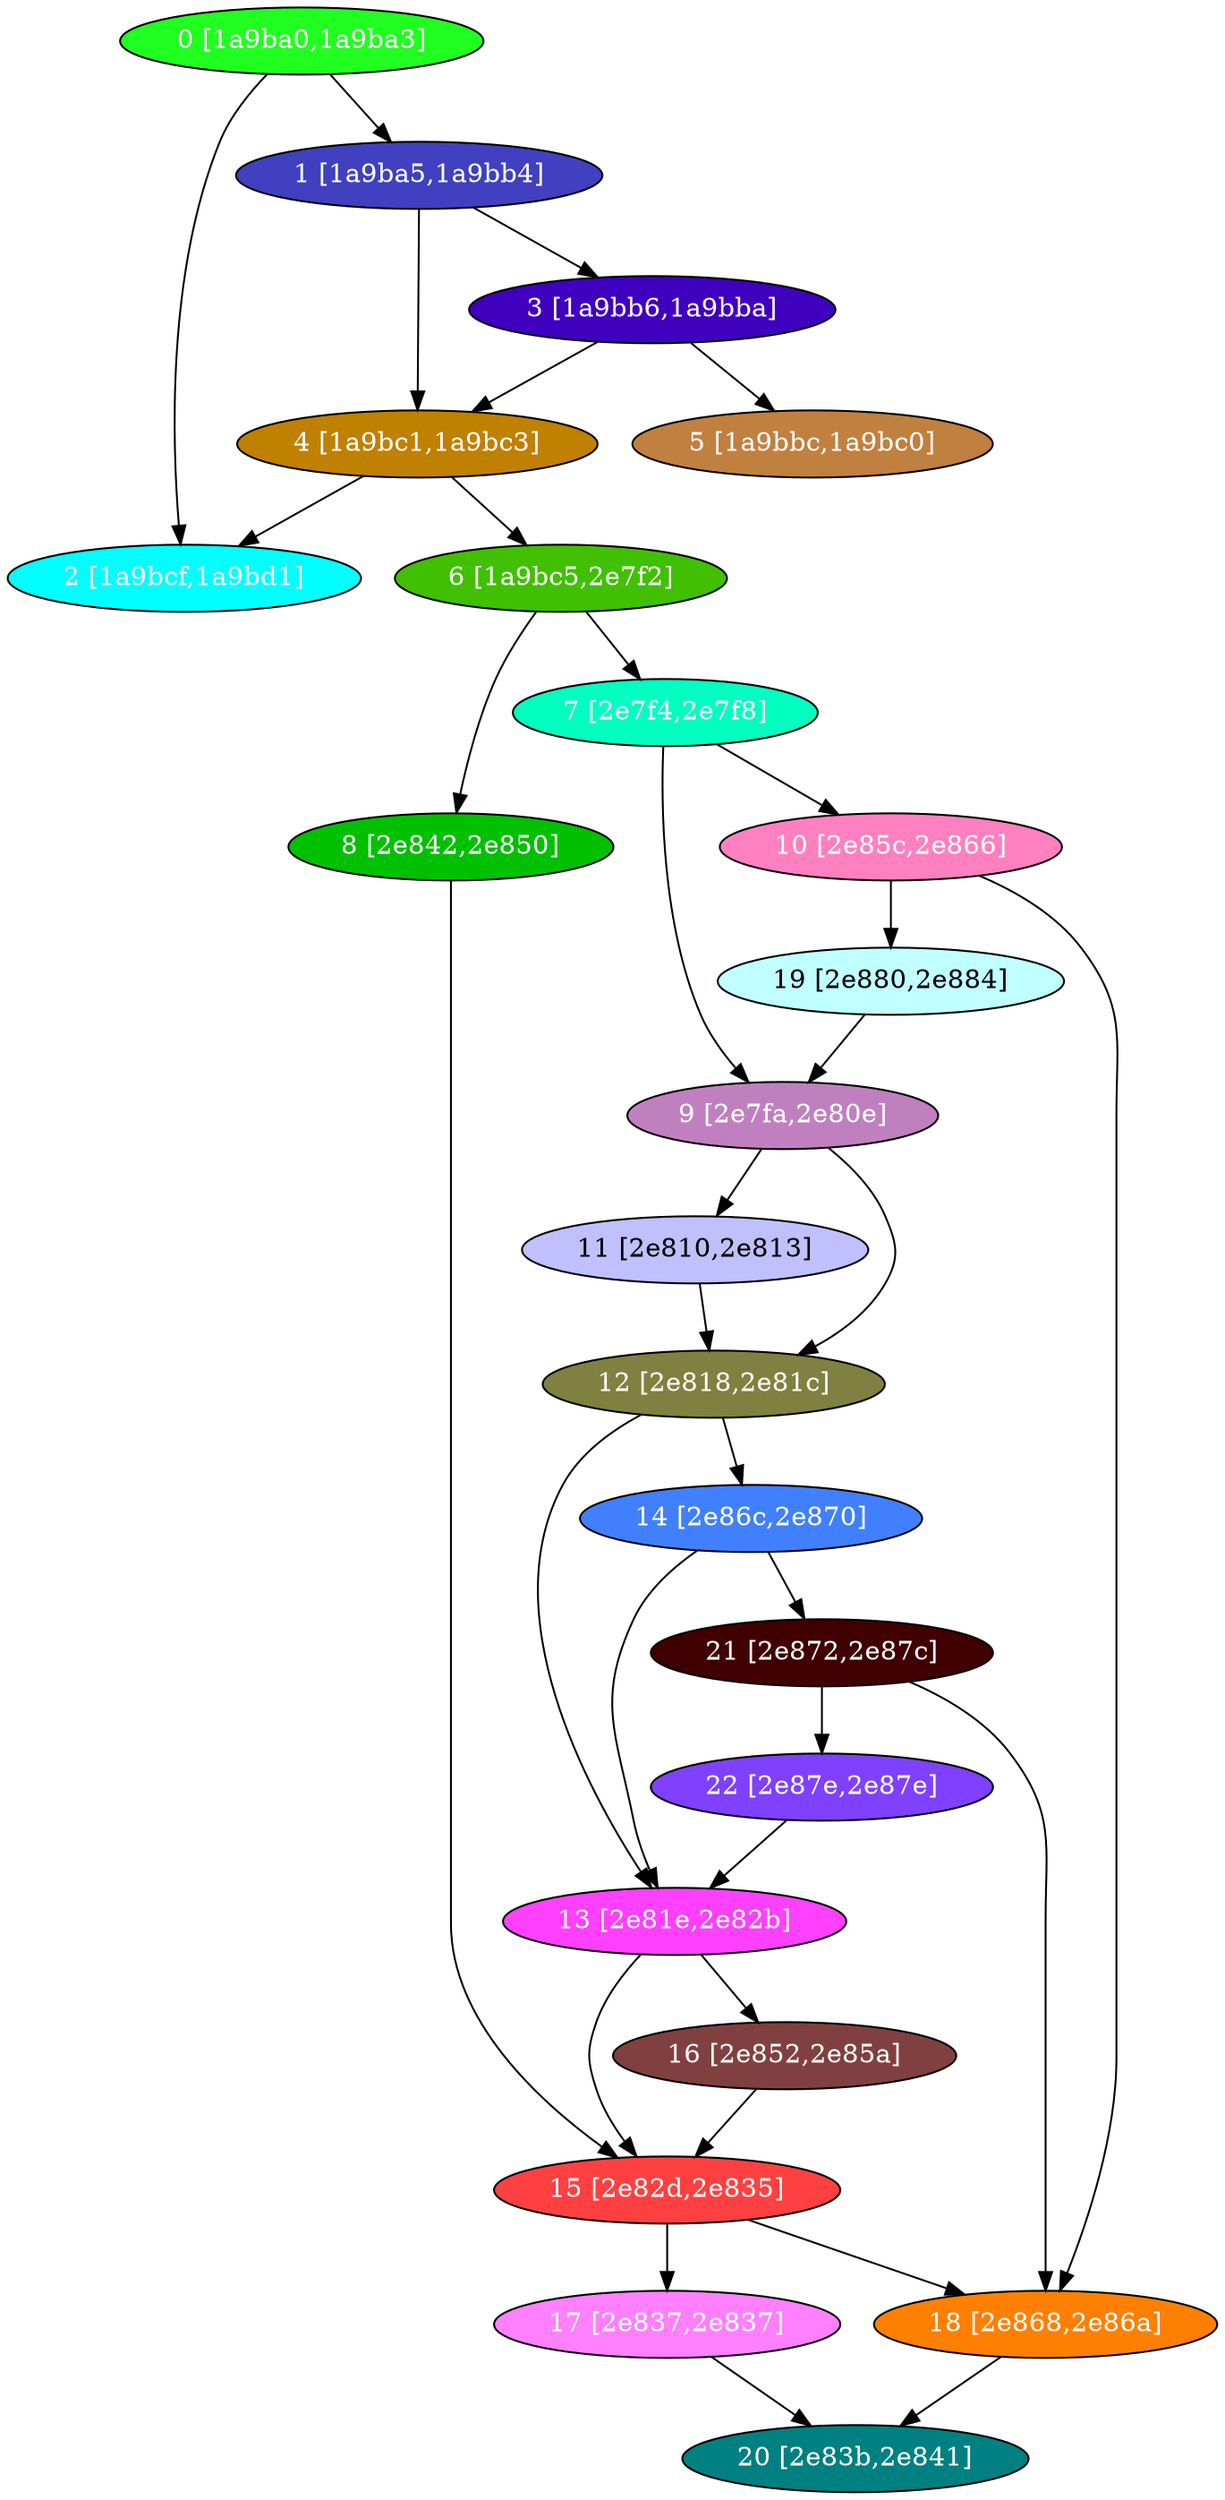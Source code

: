 diGraph libnss3{
	libnss3_0  [style=filled fillcolor="#20FF20" fontcolor="#ffffff" shape=oval label="0 [1a9ba0,1a9ba3]"]
	libnss3_1  [style=filled fillcolor="#4040C0" fontcolor="#ffffff" shape=oval label="1 [1a9ba5,1a9bb4]"]
	libnss3_2  [style=filled fillcolor="#00FFFF" fontcolor="#ffffff" shape=oval label="2 [1a9bcf,1a9bd1]"]
	libnss3_3  [style=filled fillcolor="#4000C0" fontcolor="#ffffff" shape=oval label="3 [1a9bb6,1a9bba]"]
	libnss3_4  [style=filled fillcolor="#C08000" fontcolor="#ffffff" shape=oval label="4 [1a9bc1,1a9bc3]"]
	libnss3_5  [style=filled fillcolor="#C08040" fontcolor="#ffffff" shape=oval label="5 [1a9bbc,1a9bc0]"]
	libnss3_6  [style=filled fillcolor="#40C000" fontcolor="#ffffff" shape=oval label="6 [1a9bc5,2e7f2]"]
	libnss3_7  [style=filled fillcolor="#00FFC0" fontcolor="#ffffff" shape=oval label="7 [2e7f4,2e7f8]"]
	libnss3_8  [style=filled fillcolor="#00C000" fontcolor="#ffffff" shape=oval label="8 [2e842,2e850]"]
	libnss3_9  [style=filled fillcolor="#C080C0" fontcolor="#ffffff" shape=oval label="9 [2e7fa,2e80e]"]
	libnss3_a  [style=filled fillcolor="#FF80C0" fontcolor="#ffffff" shape=oval label="10 [2e85c,2e866]"]
	libnss3_b  [style=filled fillcolor="#C0C0FF" fontcolor="#000000" shape=oval label="11 [2e810,2e813]"]
	libnss3_c  [style=filled fillcolor="#808040" fontcolor="#ffffff" shape=oval label="12 [2e818,2e81c]"]
	libnss3_d  [style=filled fillcolor="#FF40FF" fontcolor="#ffffff" shape=oval label="13 [2e81e,2e82b]"]
	libnss3_e  [style=filled fillcolor="#4080FF" fontcolor="#ffffff" shape=oval label="14 [2e86c,2e870]"]
	libnss3_f  [style=filled fillcolor="#FF4040" fontcolor="#ffffff" shape=oval label="15 [2e82d,2e835]"]
	libnss3_10  [style=filled fillcolor="#804040" fontcolor="#ffffff" shape=oval label="16 [2e852,2e85a]"]
	libnss3_11  [style=filled fillcolor="#FF80FF" fontcolor="#ffffff" shape=oval label="17 [2e837,2e837]"]
	libnss3_12  [style=filled fillcolor="#FF8000" fontcolor="#ffffff" shape=oval label="18 [2e868,2e86a]"]
	libnss3_13  [style=filled fillcolor="#C0FFFF" fontcolor="#000000" shape=oval label="19 [2e880,2e884]"]
	libnss3_14  [style=filled fillcolor="#008080" fontcolor="#ffffff" shape=oval label="20 [2e83b,2e841]"]
	libnss3_15  [style=filled fillcolor="#400000" fontcolor="#ffffff" shape=oval label="21 [2e872,2e87c]"]
	libnss3_16  [style=filled fillcolor="#8040FF" fontcolor="#ffffff" shape=oval label="22 [2e87e,2e87e]"]

	libnss3_0 -> libnss3_1
	libnss3_0 -> libnss3_2
	libnss3_1 -> libnss3_3
	libnss3_1 -> libnss3_4
	libnss3_3 -> libnss3_4
	libnss3_3 -> libnss3_5
	libnss3_4 -> libnss3_2
	libnss3_4 -> libnss3_6
	libnss3_6 -> libnss3_7
	libnss3_6 -> libnss3_8
	libnss3_7 -> libnss3_9
	libnss3_7 -> libnss3_a
	libnss3_8 -> libnss3_f
	libnss3_9 -> libnss3_b
	libnss3_9 -> libnss3_c
	libnss3_a -> libnss3_12
	libnss3_a -> libnss3_13
	libnss3_b -> libnss3_c
	libnss3_c -> libnss3_d
	libnss3_c -> libnss3_e
	libnss3_d -> libnss3_f
	libnss3_d -> libnss3_10
	libnss3_e -> libnss3_d
	libnss3_e -> libnss3_15
	libnss3_f -> libnss3_11
	libnss3_f -> libnss3_12
	libnss3_10 -> libnss3_f
	libnss3_11 -> libnss3_14
	libnss3_12 -> libnss3_14
	libnss3_13 -> libnss3_9
	libnss3_15 -> libnss3_12
	libnss3_15 -> libnss3_16
	libnss3_16 -> libnss3_d
}